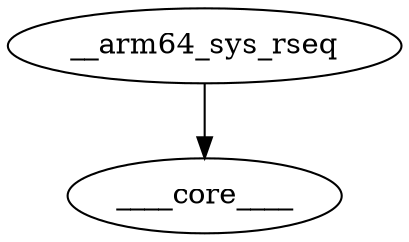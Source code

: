 digraph kerncollapsed {
    "__arm64_sys_rseq" [color="black"];
    "____core____" [color="kernel"];
    "__arm64_sys_rseq" -> "____core____" [color="black"];
}

